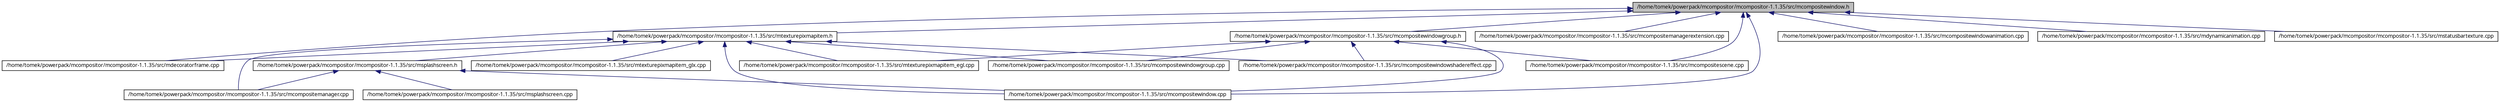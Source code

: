 digraph G
{
  edge [fontname="FreeSans.ttf",fontsize="10",labelfontname="FreeSans.ttf",labelfontsize="10"];
  node [fontname="FreeSans.ttf",fontsize="10",shape=record];
  Node1 [label="/home/tomek/powerpack/mcompositor/mcompositor-1.1.35/src/mcompositewindow.h",height=0.2,width=0.4,color="black", fillcolor="grey75", style="filled" fontcolor="black"];
  Node1 -> Node2 [dir=back,color="midnightblue",fontsize="10",style="solid",fontname="FreeSans.ttf"];
  Node2 [label="/home/tomek/powerpack/mcompositor/mcompositor-1.1.35/src/mtexturepixmapitem.h",height=0.2,width=0.4,color="black", fillcolor="white", style="filled",URL="$mtexturepixmapitem_8h.html"];
  Node2 -> Node3 [dir=back,color="midnightblue",fontsize="10",style="solid",fontname="FreeSans.ttf"];
  Node3 [label="/home/tomek/powerpack/mcompositor/mcompositor-1.1.35/src/mcompositemanager.cpp",height=0.2,width=0.4,color="black", fillcolor="white", style="filled",URL="$mcompositemanager_8cpp.html"];
  Node2 -> Node4 [dir=back,color="midnightblue",fontsize="10",style="solid",fontname="FreeSans.ttf"];
  Node4 [label="/home/tomek/powerpack/mcompositor/mcompositor-1.1.35/src/msplashscreen.h",height=0.2,width=0.4,color="black", fillcolor="white", style="filled",URL="$msplashscreen_8h.html"];
  Node4 -> Node3 [dir=back,color="midnightblue",fontsize="10",style="solid",fontname="FreeSans.ttf"];
  Node4 -> Node5 [dir=back,color="midnightblue",fontsize="10",style="solid",fontname="FreeSans.ttf"];
  Node5 [label="/home/tomek/powerpack/mcompositor/mcompositor-1.1.35/src/mcompositewindow.cpp",height=0.2,width=0.4,color="black", fillcolor="white", style="filled",URL="$mcompositewindow_8cpp.html"];
  Node4 -> Node6 [dir=back,color="midnightblue",fontsize="10",style="solid",fontname="FreeSans.ttf"];
  Node6 [label="/home/tomek/powerpack/mcompositor/mcompositor-1.1.35/src/msplashscreen.cpp",height=0.2,width=0.4,color="black", fillcolor="white", style="filled",URL="$msplashscreen_8cpp.html"];
  Node2 -> Node5 [dir=back,color="midnightblue",fontsize="10",style="solid",fontname="FreeSans.ttf"];
  Node2 -> Node7 [dir=back,color="midnightblue",fontsize="10",style="solid",fontname="FreeSans.ttf"];
  Node7 [label="/home/tomek/powerpack/mcompositor/mcompositor-1.1.35/src/mcompositewindowgroup.cpp",height=0.2,width=0.4,color="black", fillcolor="white", style="filled",URL="$mcompositewindowgroup_8cpp.html"];
  Node2 -> Node8 [dir=back,color="midnightblue",fontsize="10",style="solid",fontname="FreeSans.ttf"];
  Node8 [label="/home/tomek/powerpack/mcompositor/mcompositor-1.1.35/src/mcompositewindowshadereffect.cpp",height=0.2,width=0.4,color="black", fillcolor="white", style="filled",URL="$mcompositewindowshadereffect_8cpp.html"];
  Node2 -> Node9 [dir=back,color="midnightblue",fontsize="10",style="solid",fontname="FreeSans.ttf"];
  Node9 [label="/home/tomek/powerpack/mcompositor/mcompositor-1.1.35/src/mdecoratorframe.cpp",height=0.2,width=0.4,color="black", fillcolor="white", style="filled",URL="$mdecoratorframe_8cpp.html"];
  Node2 -> Node10 [dir=back,color="midnightblue",fontsize="10",style="solid",fontname="FreeSans.ttf"];
  Node10 [label="/home/tomek/powerpack/mcompositor/mcompositor-1.1.35/src/mtexturepixmapitem_egl.cpp",height=0.2,width=0.4,color="black", fillcolor="white", style="filled",URL="$mtexturepixmapitem__egl_8cpp.html"];
  Node2 -> Node11 [dir=back,color="midnightblue",fontsize="10",style="solid",fontname="FreeSans.ttf"];
  Node11 [label="/home/tomek/powerpack/mcompositor/mcompositor-1.1.35/src/mtexturepixmapitem_glx.cpp",height=0.2,width=0.4,color="black", fillcolor="white", style="filled",URL="$mtexturepixmapitem__glx_8cpp.html"];
  Node1 -> Node12 [dir=back,color="midnightblue",fontsize="10",style="solid",fontname="FreeSans.ttf"];
  Node12 [label="/home/tomek/powerpack/mcompositor/mcompositor-1.1.35/src/mcompositemanagerextension.cpp",height=0.2,width=0.4,color="black", fillcolor="white", style="filled",URL="$mcompositemanagerextension_8cpp.html"];
  Node1 -> Node13 [dir=back,color="midnightblue",fontsize="10",style="solid",fontname="FreeSans.ttf"];
  Node13 [label="/home/tomek/powerpack/mcompositor/mcompositor-1.1.35/src/mcompositescene.cpp",height=0.2,width=0.4,color="black", fillcolor="white", style="filled",URL="$mcompositescene_8cpp.html"];
  Node1 -> Node14 [dir=back,color="midnightblue",fontsize="10",style="solid",fontname="FreeSans.ttf"];
  Node14 [label="/home/tomek/powerpack/mcompositor/mcompositor-1.1.35/src/mcompositewindowgroup.h",height=0.2,width=0.4,color="black", fillcolor="white", style="filled",URL="$mcompositewindowgroup_8h.html"];
  Node14 -> Node13 [dir=back,color="midnightblue",fontsize="10",style="solid",fontname="FreeSans.ttf"];
  Node14 -> Node5 [dir=back,color="midnightblue",fontsize="10",style="solid",fontname="FreeSans.ttf"];
  Node14 -> Node7 [dir=back,color="midnightblue",fontsize="10",style="solid",fontname="FreeSans.ttf"];
  Node14 -> Node8 [dir=back,color="midnightblue",fontsize="10",style="solid",fontname="FreeSans.ttf"];
  Node14 -> Node10 [dir=back,color="midnightblue",fontsize="10",style="solid",fontname="FreeSans.ttf"];
  Node1 -> Node5 [dir=back,color="midnightblue",fontsize="10",style="solid",fontname="FreeSans.ttf"];
  Node1 -> Node15 [dir=back,color="midnightblue",fontsize="10",style="solid",fontname="FreeSans.ttf"];
  Node15 [label="/home/tomek/powerpack/mcompositor/mcompositor-1.1.35/src/mcompositewindowanimation.cpp",height=0.2,width=0.4,color="black", fillcolor="white", style="filled",URL="$mcompositewindowanimation_8cpp.html"];
  Node1 -> Node9 [dir=back,color="midnightblue",fontsize="10",style="solid",fontname="FreeSans.ttf"];
  Node1 -> Node16 [dir=back,color="midnightblue",fontsize="10",style="solid",fontname="FreeSans.ttf"];
  Node16 [label="/home/tomek/powerpack/mcompositor/mcompositor-1.1.35/src/mdynamicanimation.cpp",height=0.2,width=0.4,color="black", fillcolor="white", style="filled",URL="$mdynamicanimation_8cpp.html"];
  Node1 -> Node17 [dir=back,color="midnightblue",fontsize="10",style="solid",fontname="FreeSans.ttf"];
  Node17 [label="/home/tomek/powerpack/mcompositor/mcompositor-1.1.35/src/mstatusbartexture.cpp",height=0.2,width=0.4,color="black", fillcolor="white", style="filled",URL="$mstatusbartexture_8cpp.html"];
}
